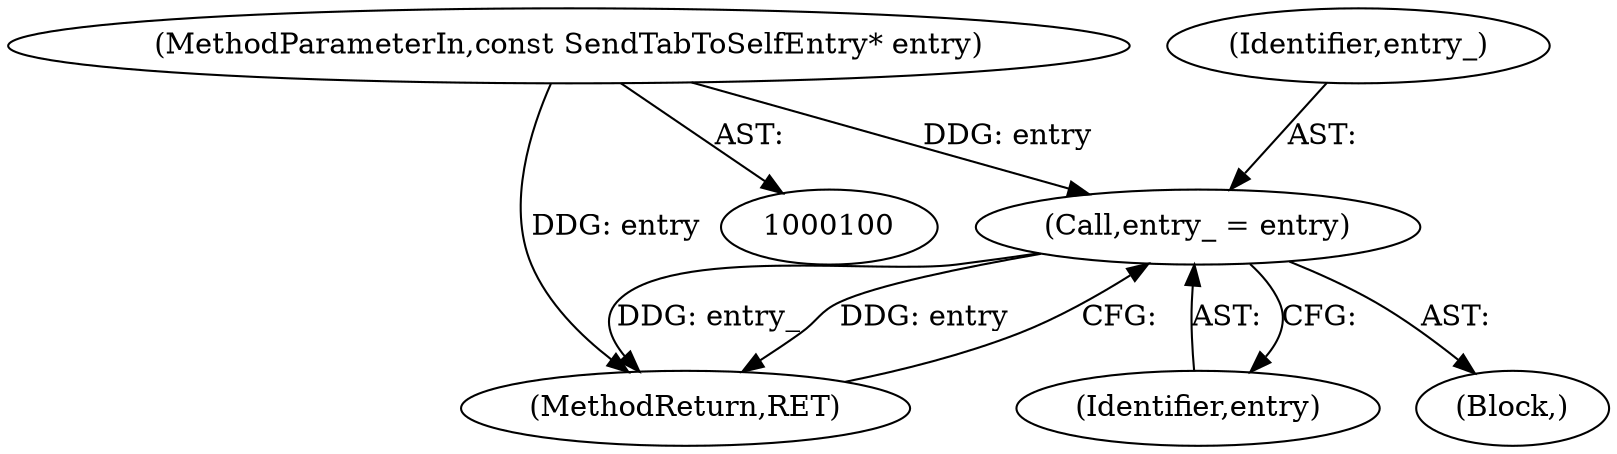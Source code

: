 digraph "0_Chrome_2a1d9fff62718d7175bf47c7903dda127ee0228c_2@pointer" {
"1000102" [label="(MethodParameterIn,const SendTabToSelfEntry* entry)"];
"1000107" [label="(Call,entry_ = entry)"];
"1000109" [label="(Identifier,entry)"];
"1000102" [label="(MethodParameterIn,const SendTabToSelfEntry* entry)"];
"1000110" [label="(MethodReturn,RET)"];
"1000108" [label="(Identifier,entry_)"];
"1000103" [label="(Block,)"];
"1000107" [label="(Call,entry_ = entry)"];
"1000102" -> "1000100"  [label="AST: "];
"1000102" -> "1000110"  [label="DDG: entry"];
"1000102" -> "1000107"  [label="DDG: entry"];
"1000107" -> "1000103"  [label="AST: "];
"1000107" -> "1000109"  [label="CFG: "];
"1000108" -> "1000107"  [label="AST: "];
"1000109" -> "1000107"  [label="AST: "];
"1000110" -> "1000107"  [label="CFG: "];
"1000107" -> "1000110"  [label="DDG: entry_"];
"1000107" -> "1000110"  [label="DDG: entry"];
}
